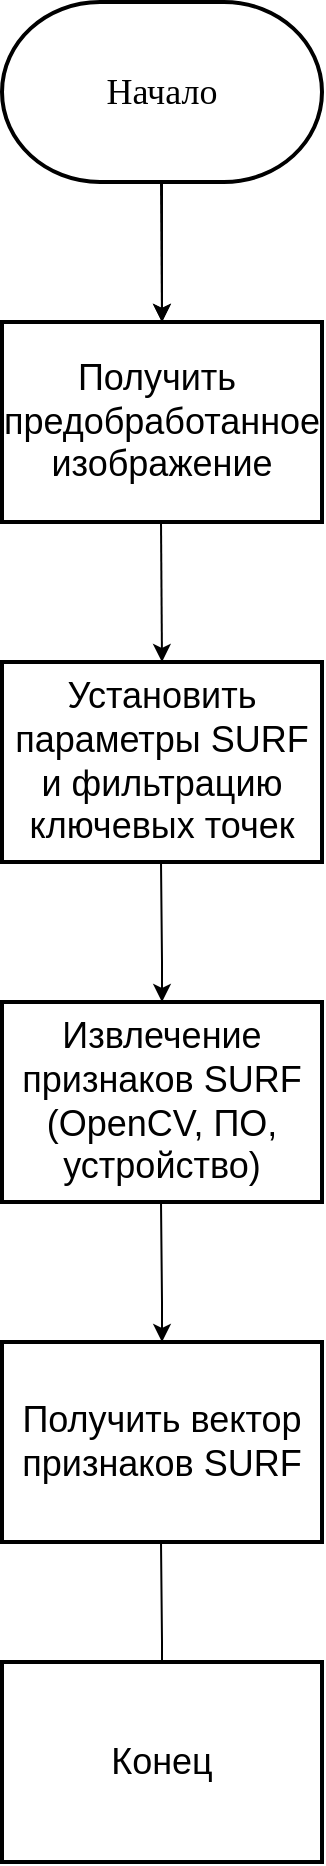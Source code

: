 <mxfile version="27.0.9">
  <diagram name="Page-1" id="w0Fvi7WPvMU3IO9d6kTz">
    <mxGraphModel dx="786" dy="462" grid="1" gridSize="10" guides="1" tooltips="1" connect="1" arrows="1" fold="1" page="1" pageScale="1" pageWidth="827" pageHeight="1169" background="light-dark(#FFFFFF,#FEFEFE)" math="0" shadow="0">
      <root>
        <mxCell id="0" />
        <mxCell id="1" parent="0" />
        <mxCell id="kCLkRyH09ecW_qHv5QIj-7" value="" style="edgeStyle=orthogonalEdgeStyle;rounded=0;orthogonalLoop=1;jettySize=auto;html=1;fontSize=18;" edge="1" parent="1" source="kCLkRyH09ecW_qHv5QIj-1" target="kCLkRyH09ecW_qHv5QIj-3">
          <mxGeometry relative="1" as="geometry" />
        </mxCell>
        <mxCell id="kCLkRyH09ecW_qHv5QIj-1" value="&lt;font style=&quot;color: light-dark(rgb(0, 0, 0), rgb(0, 0, 0));&quot; face=&quot;Times New Roman&quot;&gt;Начало&lt;/font&gt;" style="strokeWidth=2;html=1;shape=mxgraph.flowchart.terminator;whiteSpace=wrap;fillColor=light-dark(#FFFFFF,#FFFFFF);strokeColor=light-dark(#000000,#000000);fontSize=18;" vertex="1" parent="1">
          <mxGeometry x="280" y="20" width="160" height="90" as="geometry" />
        </mxCell>
        <mxCell id="kCLkRyH09ecW_qHv5QIj-3" value="&lt;font style=&quot;color: light-dark(rgb(0, 0, 0), rgb(0, 0, 0));&quot;&gt;&lt;font&gt;Получить&amp;nbsp;&lt;/font&gt;&lt;/font&gt;&lt;div&gt;&lt;font style=&quot;color: light-dark(rgb(0, 0, 0), rgb(0, 0, 0));&quot;&gt;&lt;font&gt;&lt;font&gt;предобработанное&lt;/font&gt;&lt;/font&gt;&lt;font&gt; &lt;/font&gt;изображение&lt;/font&gt;&lt;/div&gt;" style="rounded=0;whiteSpace=wrap;html=1;fillColor=light-dark(#FFFFFF,#FBFBFB);strokeColor=light-dark(#000000,#060606);strokeWidth=2;fontSize=18;" vertex="1" parent="1">
          <mxGeometry x="280" y="180" width="160" height="100" as="geometry" />
        </mxCell>
        <mxCell id="kCLkRyH09ecW_qHv5QIj-4" value="" style="endArrow=classic;html=1;rounded=0;strokeColor=light-dark(#000000,#000000);entryX=0.5;entryY=0;entryDx=0;entryDy=0;fontSize=18;" edge="1" parent="1" target="kCLkRyH09ecW_qHv5QIj-3">
          <mxGeometry width="50" height="50" relative="1" as="geometry">
            <mxPoint x="359.5" y="110" as="sourcePoint" />
            <mxPoint x="359.5" y="160" as="targetPoint" />
          </mxGeometry>
        </mxCell>
        <mxCell id="kCLkRyH09ecW_qHv5QIj-6" value="&lt;font style=&quot;color: light-dark(rgb(0, 0, 0), rgb(6, 6, 6));&quot;&gt;Установить параметры SURF и фильтрацию ключевых точек&lt;/font&gt;" style="rounded=0;whiteSpace=wrap;html=1;fillColor=light-dark(#FFFFFF,#FBFBFB);strokeColor=light-dark(#000000,#060606);strokeWidth=2;fontSize=18;" vertex="1" parent="1">
          <mxGeometry x="280" y="350" width="160" height="100" as="geometry" />
        </mxCell>
        <mxCell id="kCLkRyH09ecW_qHv5QIj-8" value="" style="endArrow=classic;html=1;rounded=0;strokeColor=light-dark(#000000,#000000);entryX=0.5;entryY=0;entryDx=0;entryDy=0;fontSize=18;" edge="1" parent="1">
          <mxGeometry width="50" height="50" relative="1" as="geometry">
            <mxPoint x="359.5" y="280" as="sourcePoint" />
            <mxPoint x="360" y="350" as="targetPoint" />
          </mxGeometry>
        </mxCell>
        <mxCell id="kCLkRyH09ecW_qHv5QIj-10" value="&lt;font style=&quot;color: light-dark(rgb(0, 0, 0), rgb(0, 0, 0));&quot;&gt;Извлечение признаков SURF (OpenCV, ПО, устройство)&lt;/font&gt;" style="rounded=0;whiteSpace=wrap;html=1;fillColor=light-dark(#FFFFFF,#FBFBFB);strokeColor=light-dark(#000000,#060606);strokeWidth=2;fontSize=18;" vertex="1" parent="1">
          <mxGeometry x="280" y="520" width="160" height="100" as="geometry" />
        </mxCell>
        <mxCell id="kCLkRyH09ecW_qHv5QIj-11" value="" style="endArrow=classic;html=1;rounded=0;strokeColor=light-dark(#000000,#000000);entryX=0.5;entryY=0;entryDx=0;entryDy=0;fontSize=18;" edge="1" parent="1">
          <mxGeometry width="50" height="50" relative="1" as="geometry">
            <mxPoint x="359.5" y="450" as="sourcePoint" />
            <mxPoint x="360" y="520" as="targetPoint" />
            <Array as="points">
              <mxPoint x="360" y="500" />
            </Array>
          </mxGeometry>
        </mxCell>
        <mxCell id="kCLkRyH09ecW_qHv5QIj-12" value="" style="endArrow=classic;html=1;rounded=0;strokeColor=light-dark(#000000,#000000);entryX=0.5;entryY=0;entryDx=0;entryDy=0;fontSize=18;" edge="1" parent="1">
          <mxGeometry width="50" height="50" relative="1" as="geometry">
            <mxPoint x="359.5" y="620" as="sourcePoint" />
            <mxPoint x="360" y="690" as="targetPoint" />
            <Array as="points">
              <mxPoint x="360" y="670" />
            </Array>
          </mxGeometry>
        </mxCell>
        <mxCell id="kCLkRyH09ecW_qHv5QIj-13" value="&lt;font style=&quot;color: light-dark(rgb(0, 0, 0), rgb(0, 0, 0));&quot;&gt;Получить вектор признаков SURF&lt;/font&gt;" style="rounded=0;whiteSpace=wrap;html=1;fillColor=light-dark(#FFFFFF,#FBFBFB);strokeColor=light-dark(#000000,#060606);strokeWidth=2;fontSize=18;" vertex="1" parent="1">
          <mxGeometry x="280" y="690" width="160" height="100" as="geometry" />
        </mxCell>
        <mxCell id="kCLkRyH09ecW_qHv5QIj-14" value="" style="endArrow=classic;html=1;rounded=0;strokeColor=light-dark(#000000,#000000);entryX=0.5;entryY=0;entryDx=0;entryDy=0;fontSize=18;" edge="1" parent="1">
          <mxGeometry width="50" height="50" relative="1" as="geometry">
            <mxPoint x="359.5" y="790" as="sourcePoint" />
            <mxPoint x="360" y="860" as="targetPoint" />
            <Array as="points">
              <mxPoint x="360" y="840" />
            </Array>
          </mxGeometry>
        </mxCell>
        <mxCell id="kCLkRyH09ecW_qHv5QIj-15" value="&lt;font style=&quot;color: light-dark(rgb(0, 0, 0), rgb(0, 0, 0));&quot;&gt;Конец&lt;/font&gt;" style="rounded=0;whiteSpace=wrap;html=1;fillColor=light-dark(#FFFFFF,#FBFBFB);strokeColor=light-dark(#000000,#060606);strokeWidth=2;fontSize=18;" vertex="1" parent="1">
          <mxGeometry x="280" y="850" width="160" height="100" as="geometry" />
        </mxCell>
      </root>
    </mxGraphModel>
  </diagram>
</mxfile>

